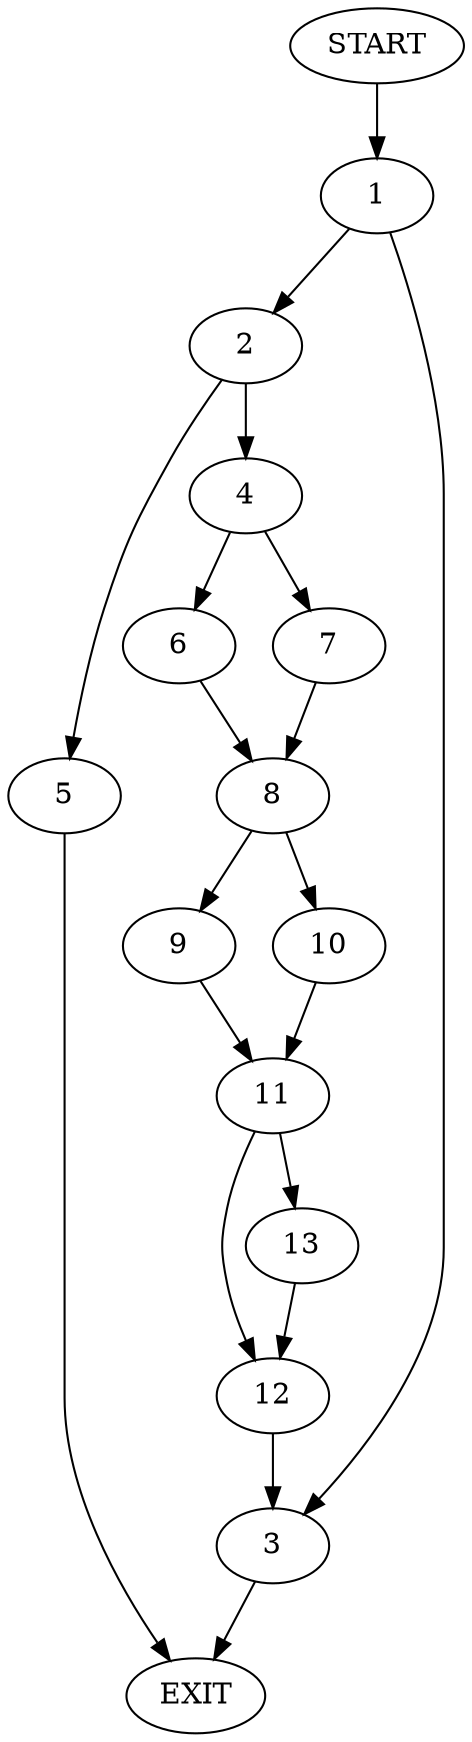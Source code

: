digraph {
0 [label="START"]
14 [label="EXIT"]
0 -> 1
1 -> 2
1 -> 3
2 -> 4
2 -> 5
3 -> 14
5 -> 14
4 -> 6
4 -> 7
6 -> 8
7 -> 8
8 -> 9
8 -> 10
9 -> 11
10 -> 11
11 -> 12
11 -> 13
12 -> 3
13 -> 12
}
